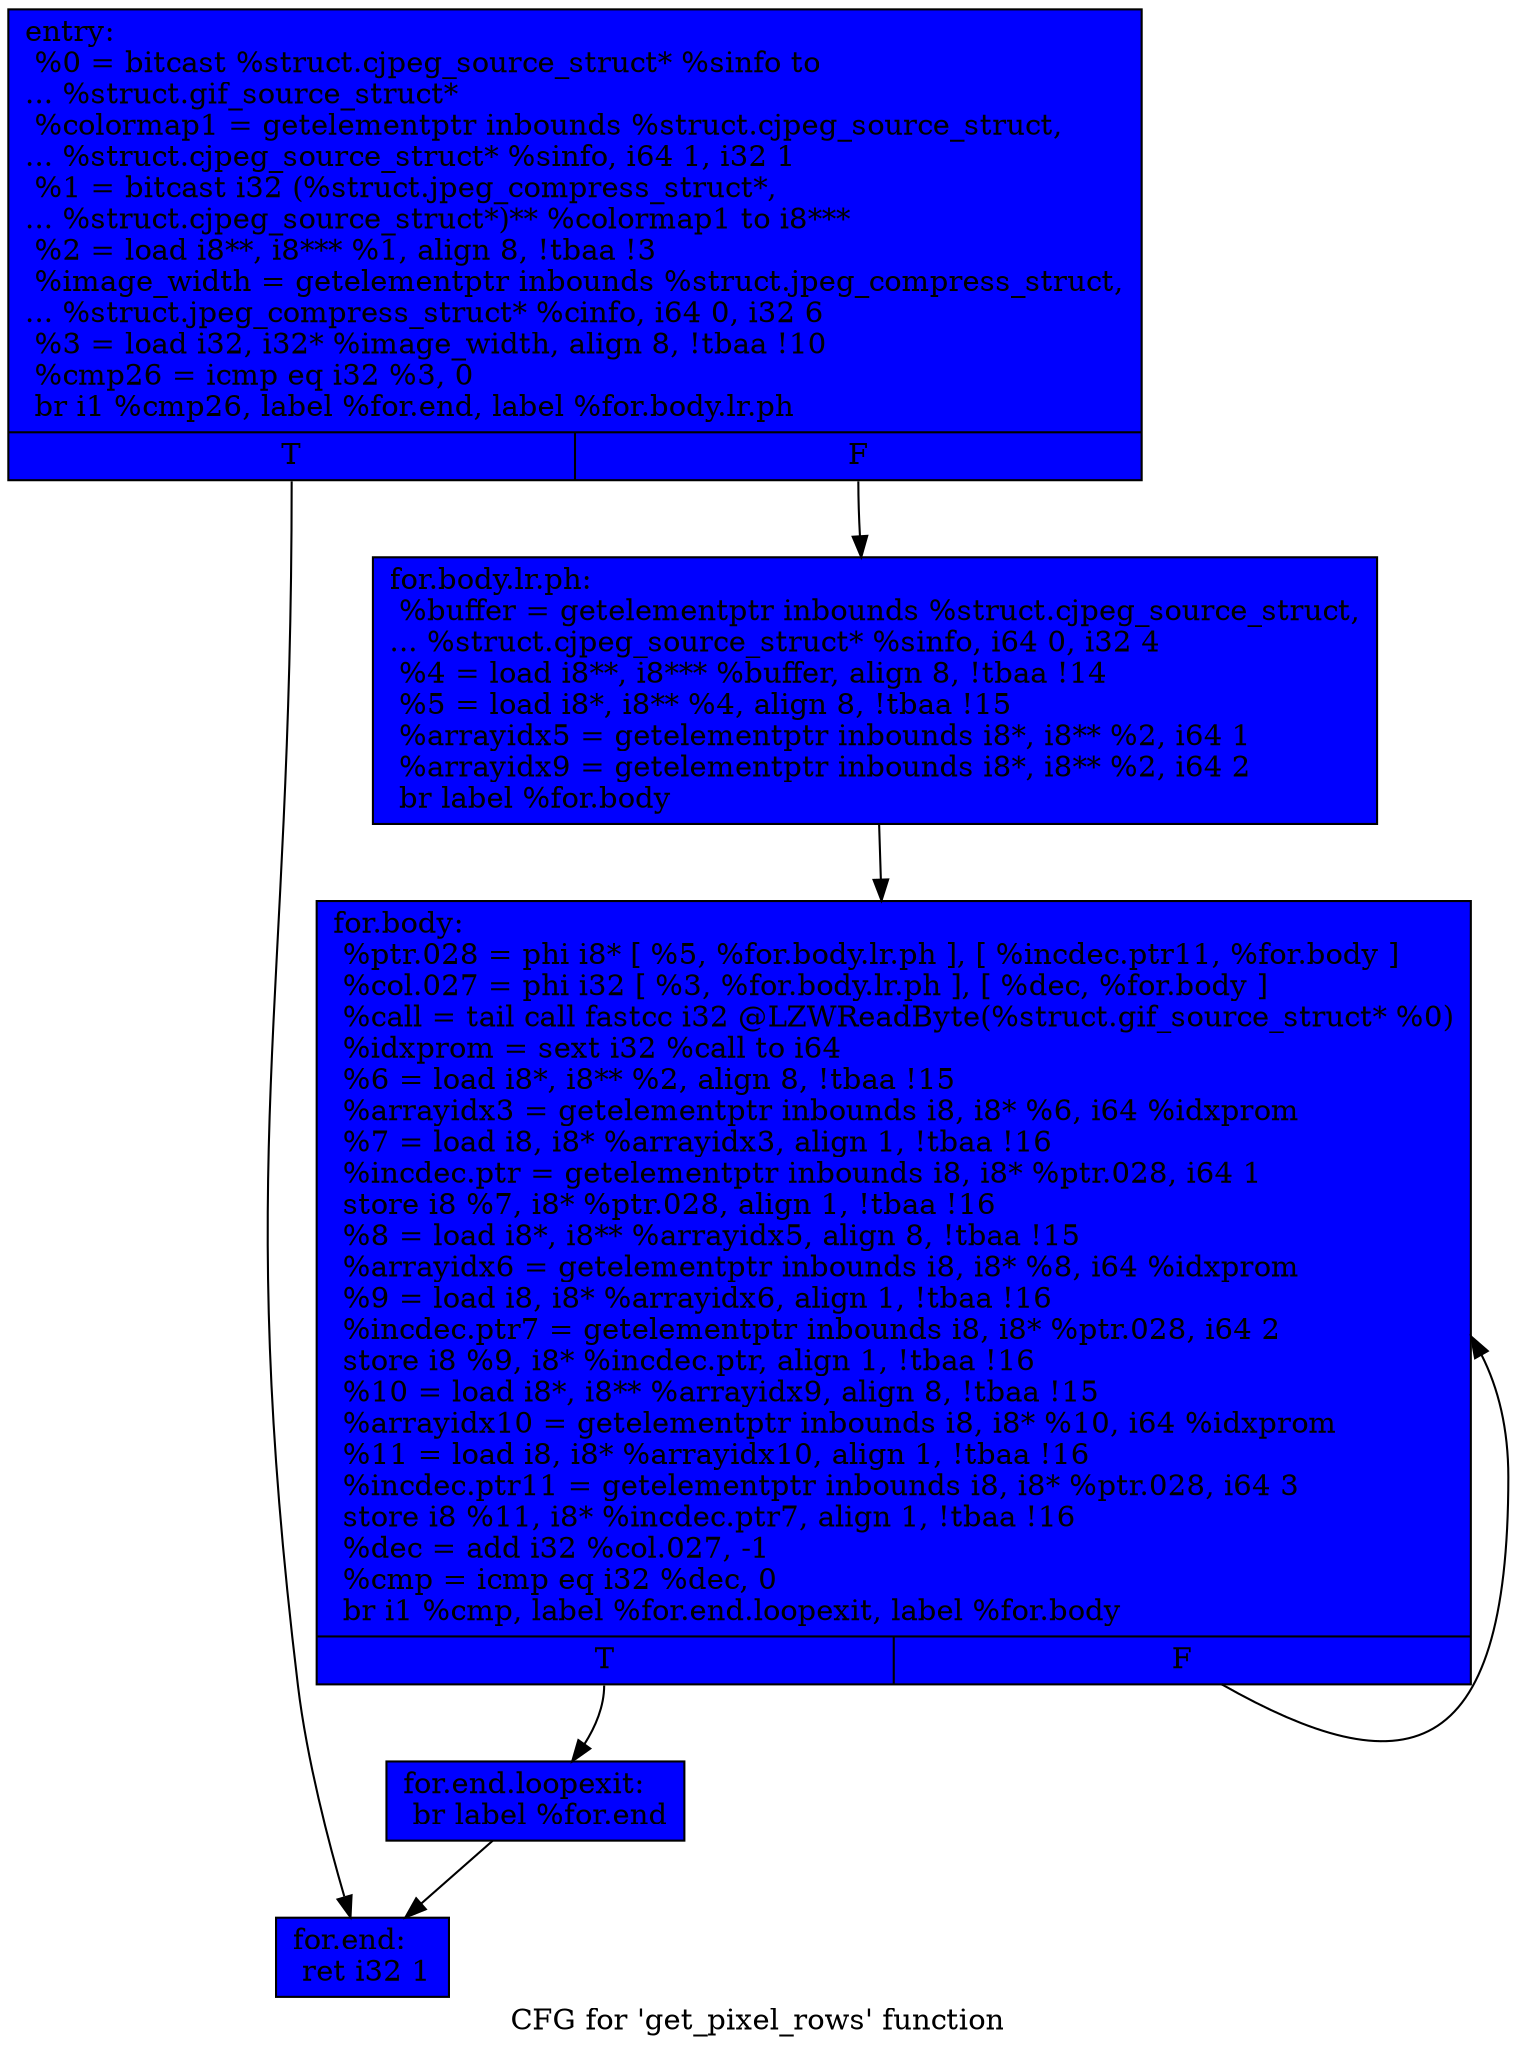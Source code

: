 digraph "CFG for 'get_pixel_rows' function" {
	label="CFG for 'get_pixel_rows' function";

	Node0x69ff290 [shape=record, style = filled, fillcolor = blue, label="{entry:\l  %0 = bitcast %struct.cjpeg_source_struct* %sinfo to\l... %struct.gif_source_struct*\l  %colormap1 = getelementptr inbounds %struct.cjpeg_source_struct,\l... %struct.cjpeg_source_struct* %sinfo, i64 1, i32 1\l  %1 = bitcast i32 (%struct.jpeg_compress_struct*,\l... %struct.cjpeg_source_struct*)** %colormap1 to i8***\l  %2 = load i8**, i8*** %1, align 8, !tbaa !3\l  %image_width = getelementptr inbounds %struct.jpeg_compress_struct,\l... %struct.jpeg_compress_struct* %cinfo, i64 0, i32 6\l  %3 = load i32, i32* %image_width, align 8, !tbaa !10\l  %cmp26 = icmp eq i32 %3, 0\l  br i1 %cmp26, label %for.end, label %for.body.lr.ph\l|{<s0>T|<s1>F}}"];
	Node0x69ff290:s0 -> Node0x69ffc50;
	Node0x69ff290:s1 -> Node0x69ffd00;
	Node0x69ffd00 [shape=record, style = filled, fillcolor = blue, label="{for.body.lr.ph:                                   \l  %buffer = getelementptr inbounds %struct.cjpeg_source_struct,\l... %struct.cjpeg_source_struct* %sinfo, i64 0, i32 4\l  %4 = load i8**, i8*** %buffer, align 8, !tbaa !14\l  %5 = load i8*, i8** %4, align 8, !tbaa !15\l  %arrayidx5 = getelementptr inbounds i8*, i8** %2, i64 1\l  %arrayidx9 = getelementptr inbounds i8*, i8** %2, i64 2\l  br label %for.body\l}"];
	Node0x69ffd00 -> Node0x6a00740;
	Node0x6a00740 [shape=record, style = filled, fillcolor = blue, label="{for.body:                                         \l  %ptr.028 = phi i8* [ %5, %for.body.lr.ph ], [ %incdec.ptr11, %for.body ]\l  %col.027 = phi i32 [ %3, %for.body.lr.ph ], [ %dec, %for.body ]\l  %call = tail call fastcc i32 @LZWReadByte(%struct.gif_source_struct* %0)\l  %idxprom = sext i32 %call to i64\l  %6 = load i8*, i8** %2, align 8, !tbaa !15\l  %arrayidx3 = getelementptr inbounds i8, i8* %6, i64 %idxprom\l  %7 = load i8, i8* %arrayidx3, align 1, !tbaa !16\l  %incdec.ptr = getelementptr inbounds i8, i8* %ptr.028, i64 1\l  store i8 %7, i8* %ptr.028, align 1, !tbaa !16\l  %8 = load i8*, i8** %arrayidx5, align 8, !tbaa !15\l  %arrayidx6 = getelementptr inbounds i8, i8* %8, i64 %idxprom\l  %9 = load i8, i8* %arrayidx6, align 1, !tbaa !16\l  %incdec.ptr7 = getelementptr inbounds i8, i8* %ptr.028, i64 2\l  store i8 %9, i8* %incdec.ptr, align 1, !tbaa !16\l  %10 = load i8*, i8** %arrayidx9, align 8, !tbaa !15\l  %arrayidx10 = getelementptr inbounds i8, i8* %10, i64 %idxprom\l  %11 = load i8, i8* %arrayidx10, align 1, !tbaa !16\l  %incdec.ptr11 = getelementptr inbounds i8, i8* %ptr.028, i64 3\l  store i8 %11, i8* %incdec.ptr7, align 1, !tbaa !16\l  %dec = add i32 %col.027, -1\l  %cmp = icmp eq i32 %dec, 0\l  br i1 %cmp, label %for.end.loopexit, label %for.body\l|{<s0>T|<s1>F}}"];
	Node0x6a00740:s0 -> Node0x6a00540;
	Node0x6a00740:s1 -> Node0x6a00740;
	Node0x6a00540 [shape=record, style = filled, fillcolor = blue, label="{for.end.loopexit:                                 \l  br label %for.end\l}"];
	Node0x6a00540 -> Node0x69ffc50;
	Node0x69ffc50 [shape=record, style = filled, fillcolor = blue, label="{for.end:                                          \l  ret i32 1\l}"];
}
